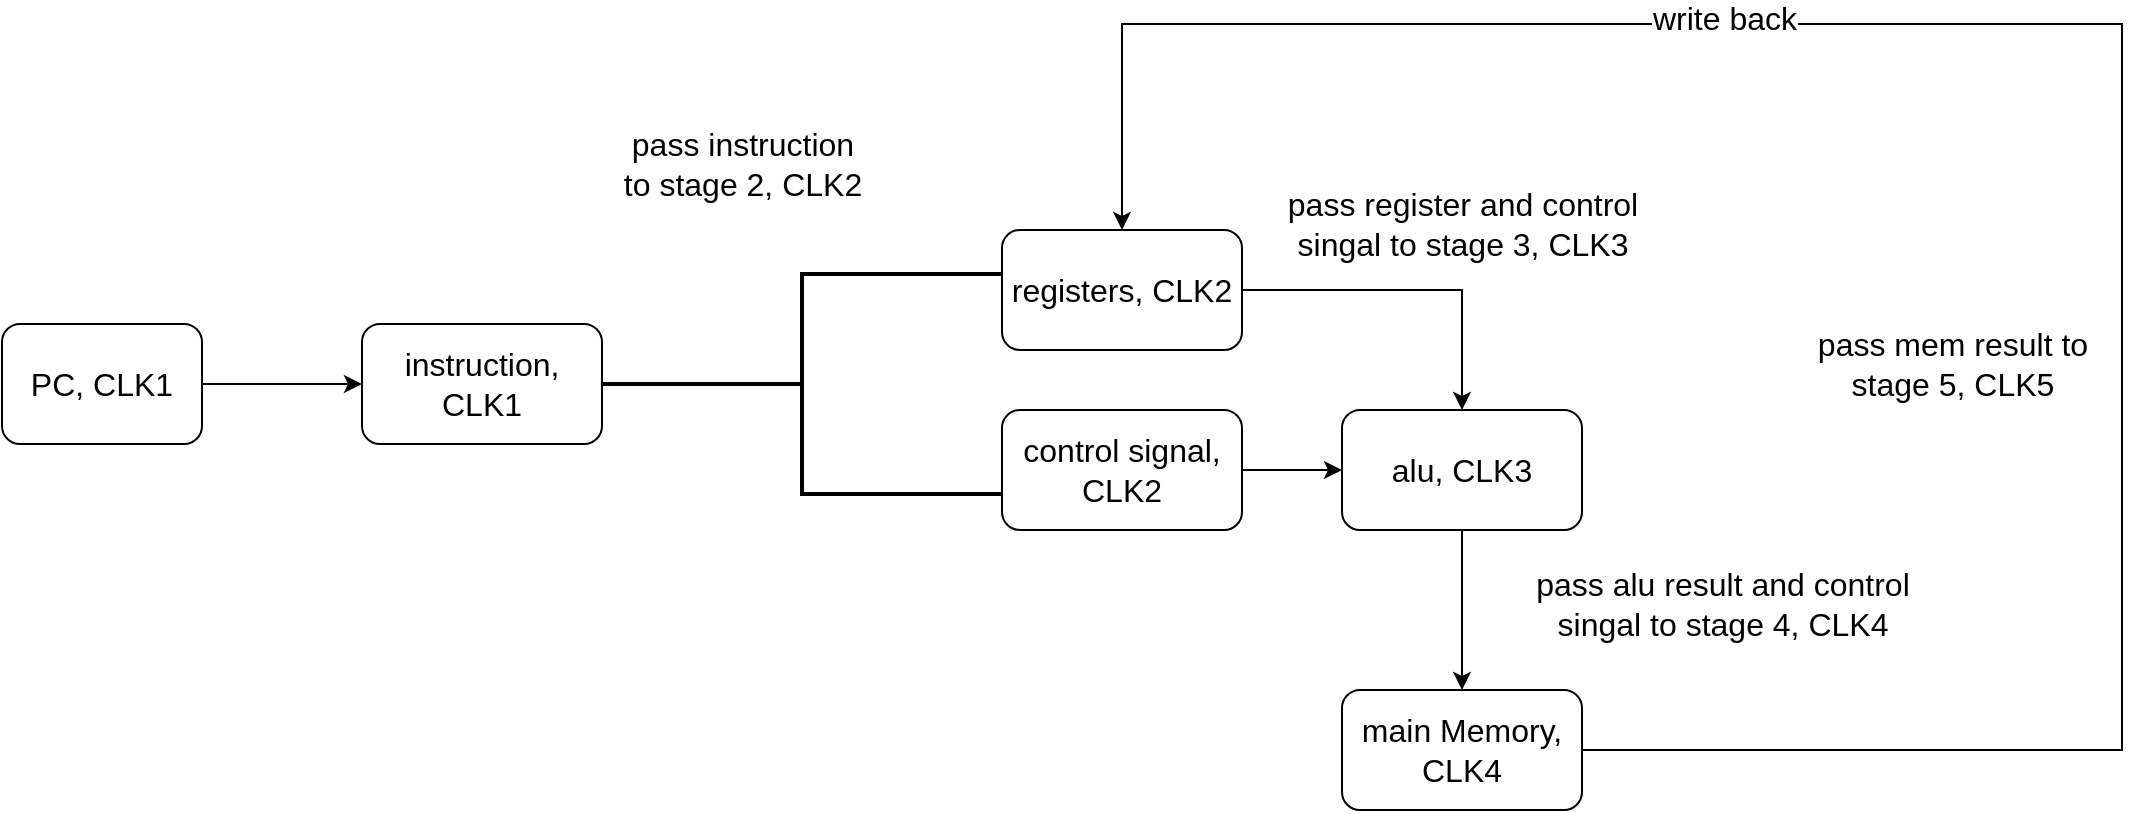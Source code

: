 <mxfile version="14.5.10" type="github"><diagram id="z__4sYgMKjeM-5kaEgYV" name="Page-1"><mxGraphModel dx="1038" dy="585" grid="1" gridSize="10" guides="1" tooltips="1" connect="1" arrows="1" fold="1" page="1" pageScale="1" pageWidth="827" pageHeight="1169" math="0" shadow="0"><root><mxCell id="0"/><mxCell id="1" parent="0"/><mxCell id="tAdvZzvQdoscQXyC83ir-3" style="edgeStyle=orthogonalEdgeStyle;rounded=0;orthogonalLoop=1;jettySize=auto;html=1;entryX=0;entryY=0.5;entryDx=0;entryDy=0;fontSize=16;" edge="1" parent="1" source="tAdvZzvQdoscQXyC83ir-1" target="tAdvZzvQdoscQXyC83ir-2"><mxGeometry relative="1" as="geometry"/></mxCell><mxCell id="tAdvZzvQdoscQXyC83ir-1" value="PC, CLK1" style="rounded=1;whiteSpace=wrap;html=1;fontSize=16;" vertex="1" parent="1"><mxGeometry x="30" y="220" width="100" height="60" as="geometry"/></mxCell><mxCell id="tAdvZzvQdoscQXyC83ir-2" value="instruction, CLK1" style="rounded=1;whiteSpace=wrap;html=1;fontSize=16;" vertex="1" parent="1"><mxGeometry x="210" y="220" width="120" height="60" as="geometry"/></mxCell><mxCell id="tAdvZzvQdoscQXyC83ir-7" style="edgeStyle=orthogonalEdgeStyle;rounded=0;orthogonalLoop=1;jettySize=auto;html=1;exitX=1;exitY=0.5;exitDx=0;exitDy=0;entryX=0;entryY=0.5;entryDx=0;entryDy=0;fontSize=16;" edge="1" parent="1" source="tAdvZzvQdoscQXyC83ir-4" target="tAdvZzvQdoscQXyC83ir-6"><mxGeometry relative="1" as="geometry"/></mxCell><mxCell id="tAdvZzvQdoscQXyC83ir-4" value="control signal, CLK2" style="rounded=1;whiteSpace=wrap;html=1;fontSize=16;" vertex="1" parent="1"><mxGeometry x="530" y="263" width="120" height="60" as="geometry"/></mxCell><mxCell id="tAdvZzvQdoscQXyC83ir-9" style="edgeStyle=orthogonalEdgeStyle;rounded=0;orthogonalLoop=1;jettySize=auto;html=1;entryX=0.5;entryY=0;entryDx=0;entryDy=0;fontSize=16;" edge="1" parent="1" source="tAdvZzvQdoscQXyC83ir-6" target="tAdvZzvQdoscQXyC83ir-8"><mxGeometry relative="1" as="geometry"/></mxCell><mxCell id="tAdvZzvQdoscQXyC83ir-6" value="alu, CLK3" style="rounded=1;whiteSpace=wrap;html=1;fontSize=16;" vertex="1" parent="1"><mxGeometry x="700" y="263" width="120" height="60" as="geometry"/></mxCell><mxCell id="tAdvZzvQdoscQXyC83ir-14" style="edgeStyle=orthogonalEdgeStyle;rounded=0;orthogonalLoop=1;jettySize=auto;html=1;entryX=0.5;entryY=0;entryDx=0;entryDy=0;fontSize=16;" edge="1" parent="1" source="tAdvZzvQdoscQXyC83ir-8" target="tAdvZzvQdoscQXyC83ir-11"><mxGeometry relative="1" as="geometry"><Array as="points"><mxPoint x="1090" y="433"/><mxPoint x="1090" y="70"/><mxPoint x="590" y="70"/></Array></mxGeometry></mxCell><mxCell id="tAdvZzvQdoscQXyC83ir-15" value="write back" style="edgeLabel;html=1;align=center;verticalAlign=middle;resizable=0;points=[];fontSize=16;" vertex="1" connectable="0" parent="tAdvZzvQdoscQXyC83ir-14"><mxGeometry x="0.346" y="-3" relative="1" as="geometry"><mxPoint as="offset"/></mxGeometry></mxCell><mxCell id="tAdvZzvQdoscQXyC83ir-8" value="main Memory, CLK4" style="rounded=1;whiteSpace=wrap;html=1;fontSize=16;" vertex="1" parent="1"><mxGeometry x="700" y="403" width="120" height="60" as="geometry"/></mxCell><mxCell id="tAdvZzvQdoscQXyC83ir-13" style="edgeStyle=orthogonalEdgeStyle;rounded=0;orthogonalLoop=1;jettySize=auto;html=1;exitX=1;exitY=0.5;exitDx=0;exitDy=0;entryX=0.5;entryY=0;entryDx=0;entryDy=0;fontSize=16;" edge="1" parent="1" source="tAdvZzvQdoscQXyC83ir-11" target="tAdvZzvQdoscQXyC83ir-6"><mxGeometry relative="1" as="geometry"/></mxCell><mxCell id="tAdvZzvQdoscQXyC83ir-11" value="registers, CLK2" style="rounded=1;whiteSpace=wrap;html=1;fontSize=16;" vertex="1" parent="1"><mxGeometry x="530" y="173" width="120" height="60" as="geometry"/></mxCell><mxCell id="tAdvZzvQdoscQXyC83ir-16" value="" style="strokeWidth=2;html=1;shape=mxgraph.flowchart.annotation_2;align=left;labelPosition=right;pointerEvents=1;fontSize=16;" vertex="1" parent="1"><mxGeometry x="330" y="195" width="200" height="110" as="geometry"/></mxCell><mxCell id="tAdvZzvQdoscQXyC83ir-20" value="pass instruction &lt;br&gt;to stage 2, CLK2" style="text;html=1;align=center;verticalAlign=middle;resizable=0;points=[];autosize=1;strokeColor=none;fontSize=16;" vertex="1" parent="1"><mxGeometry x="330" y="120" width="140" height="40" as="geometry"/></mxCell><mxCell id="tAdvZzvQdoscQXyC83ir-21" value="pass register and control &lt;br&gt;singal to stage 3, CLK3" style="text;html=1;align=center;verticalAlign=middle;resizable=0;points=[];autosize=1;strokeColor=none;fontSize=16;" vertex="1" parent="1"><mxGeometry x="665" y="150" width="190" height="40" as="geometry"/></mxCell><mxCell id="tAdvZzvQdoscQXyC83ir-24" value="pass alu result and control&lt;br&gt;singal to stage 4, CLK4" style="text;html=1;align=center;verticalAlign=middle;resizable=0;points=[];autosize=1;strokeColor=none;fontSize=16;" vertex="1" parent="1"><mxGeometry x="790" y="340" width="200" height="40" as="geometry"/></mxCell><mxCell id="tAdvZzvQdoscQXyC83ir-25" value="pass mem result to &lt;br&gt;stage 5, CLK5" style="text;html=1;align=center;verticalAlign=middle;resizable=0;points=[];autosize=1;strokeColor=none;fontSize=16;" vertex="1" parent="1"><mxGeometry x="930" y="220" width="150" height="40" as="geometry"/></mxCell></root></mxGraphModel></diagram></mxfile>